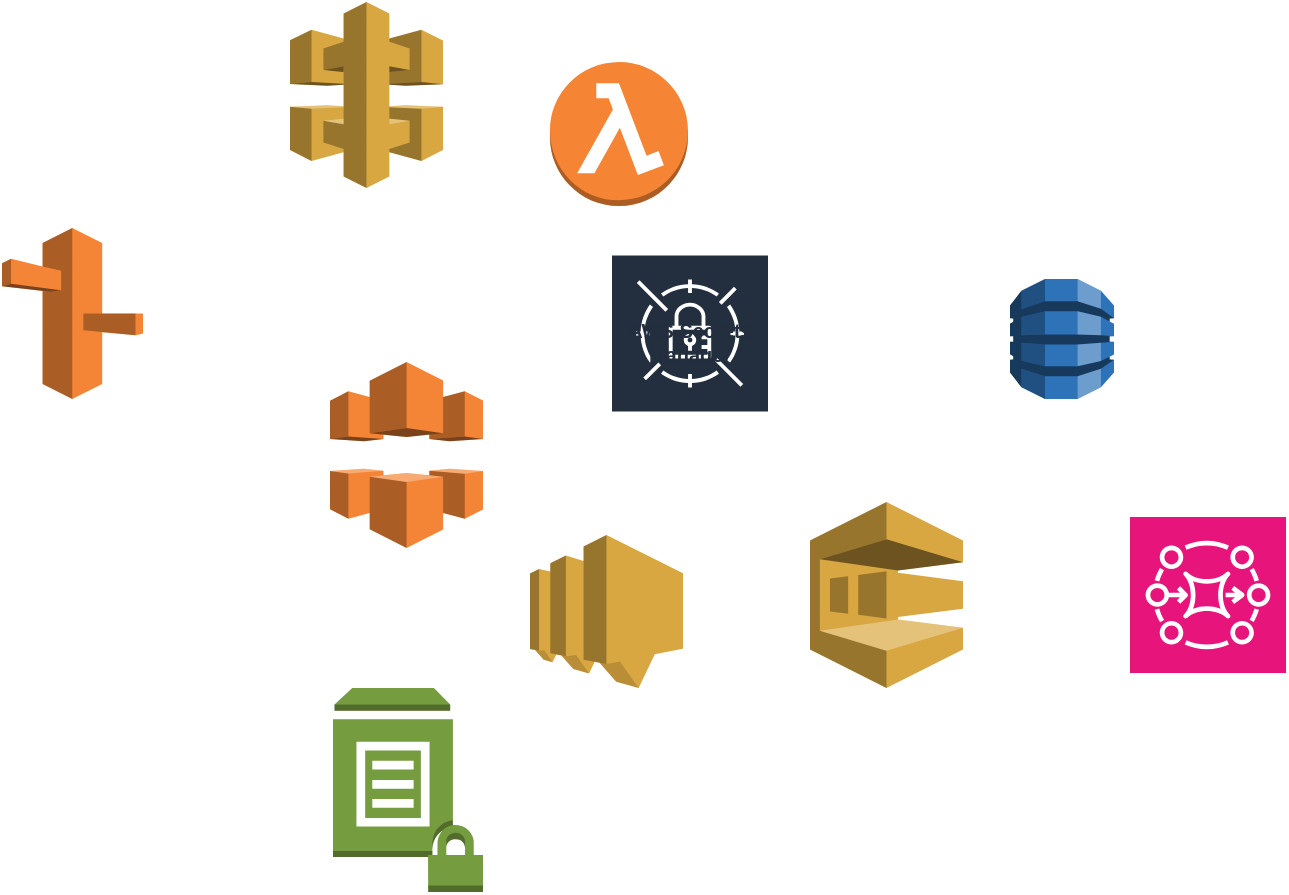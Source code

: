 <mxfile version="26.1.2">
  <diagram name="Page-1" id="FYFBTaQNlxGIY1k18jNc">
    <mxGraphModel dx="794" dy="458" grid="1" gridSize="10" guides="1" tooltips="1" connect="1" arrows="1" fold="1" page="1" pageScale="1" pageWidth="850" pageHeight="1100" math="0" shadow="0">
      <root>
        <mxCell id="0" />
        <mxCell id="1" parent="0" />
        <mxCell id="e_Xqw5v2vedkikQFtgAO-1" value="" style="outlineConnect=0;dashed=0;verticalLabelPosition=bottom;verticalAlign=top;align=center;html=1;shape=mxgraph.aws3.dynamo_db;fillColor=#2E73B8;gradientColor=none;" vertex="1" parent="1">
          <mxGeometry x="640" y="178.5" width="52" height="60" as="geometry" />
        </mxCell>
        <mxCell id="e_Xqw5v2vedkikQFtgAO-2" value="" style="outlineConnect=0;dashed=0;verticalLabelPosition=bottom;verticalAlign=top;align=center;html=1;shape=mxgraph.aws3.route_53;fillColor=#F58536;gradientColor=none;" vertex="1" parent="1">
          <mxGeometry x="136" y="153" width="70.5" height="85.5" as="geometry" />
        </mxCell>
        <mxCell id="e_Xqw5v2vedkikQFtgAO-3" value="" style="outlineConnect=0;dashed=0;verticalLabelPosition=bottom;verticalAlign=top;align=center;html=1;shape=mxgraph.aws3.cloudfront;fillColor=#F58536;gradientColor=none;" vertex="1" parent="1">
          <mxGeometry x="300" y="220" width="76.5" height="93" as="geometry" />
        </mxCell>
        <mxCell id="e_Xqw5v2vedkikQFtgAO-4" value="" style="outlineConnect=0;dashed=0;verticalLabelPosition=bottom;verticalAlign=top;align=center;html=1;shape=mxgraph.aws3.api_gateway;fillColor=#D9A741;gradientColor=none;" vertex="1" parent="1">
          <mxGeometry x="280" y="40" width="76.5" height="93" as="geometry" />
        </mxCell>
        <mxCell id="e_Xqw5v2vedkikQFtgAO-5" value="" style="outlineConnect=0;dashed=0;verticalLabelPosition=bottom;verticalAlign=top;align=center;html=1;shape=mxgraph.aws3.sns;fillColor=#D9A741;gradientColor=none;" vertex="1" parent="1">
          <mxGeometry x="400" y="306.5" width="76.5" height="76.5" as="geometry" />
        </mxCell>
        <mxCell id="e_Xqw5v2vedkikQFtgAO-6" value="" style="outlineConnect=0;dashed=0;verticalLabelPosition=bottom;verticalAlign=top;align=center;html=1;shape=mxgraph.aws3.sqs;fillColor=#D9A741;gradientColor=none;" vertex="1" parent="1">
          <mxGeometry x="540" y="290" width="76.5" height="93" as="geometry" />
        </mxCell>
        <mxCell id="e_Xqw5v2vedkikQFtgAO-7" value="AWS Secrets Manager" style="sketch=0;outlineConnect=0;fontColor=#232F3E;gradientColor=none;strokeColor=#ffffff;fillColor=#232F3E;dashed=0;verticalLabelPosition=middle;verticalAlign=bottom;align=center;html=1;whiteSpace=wrap;fontSize=10;fontStyle=1;spacing=3;shape=mxgraph.aws4.productIcon;prIcon=mxgraph.aws4.secrets_manager;" vertex="1" parent="1">
          <mxGeometry x="440" y="165.75" width="80" height="60" as="geometry" />
        </mxCell>
        <mxCell id="e_Xqw5v2vedkikQFtgAO-8" value="" style="outlineConnect=0;dashed=0;verticalLabelPosition=bottom;verticalAlign=top;align=center;html=1;shape=mxgraph.aws3.parameter_store;fillColor=#759C3E;gradientColor=none;" vertex="1" parent="1">
          <mxGeometry x="301.5" y="383" width="75" height="102" as="geometry" />
        </mxCell>
        <mxCell id="e_Xqw5v2vedkikQFtgAO-12" value="" style="sketch=0;points=[[0,0,0],[0.25,0,0],[0.5,0,0],[0.75,0,0],[1,0,0],[0,1,0],[0.25,1,0],[0.5,1,0],[0.75,1,0],[1,1,0],[0,0.25,0],[0,0.5,0],[0,0.75,0],[1,0.25,0],[1,0.5,0],[1,0.75,0]];outlineConnect=0;fontColor=#232F3E;fillColor=#E7157B;strokeColor=#ffffff;dashed=0;verticalLabelPosition=bottom;verticalAlign=top;align=center;html=1;fontSize=12;fontStyle=0;aspect=fixed;shape=mxgraph.aws4.resourceIcon;resIcon=mxgraph.aws4.mq;" vertex="1" parent="1">
          <mxGeometry x="700" y="297.5" width="78" height="78" as="geometry" />
        </mxCell>
        <mxCell id="e_Xqw5v2vedkikQFtgAO-14" value="" style="outlineConnect=0;dashed=0;verticalLabelPosition=bottom;verticalAlign=top;align=center;html=1;shape=mxgraph.aws3.lambda_function;fillColor=#F58534;gradientColor=none;" vertex="1" parent="1">
          <mxGeometry x="410" y="70" width="69" height="72" as="geometry" />
        </mxCell>
      </root>
    </mxGraphModel>
  </diagram>
</mxfile>
